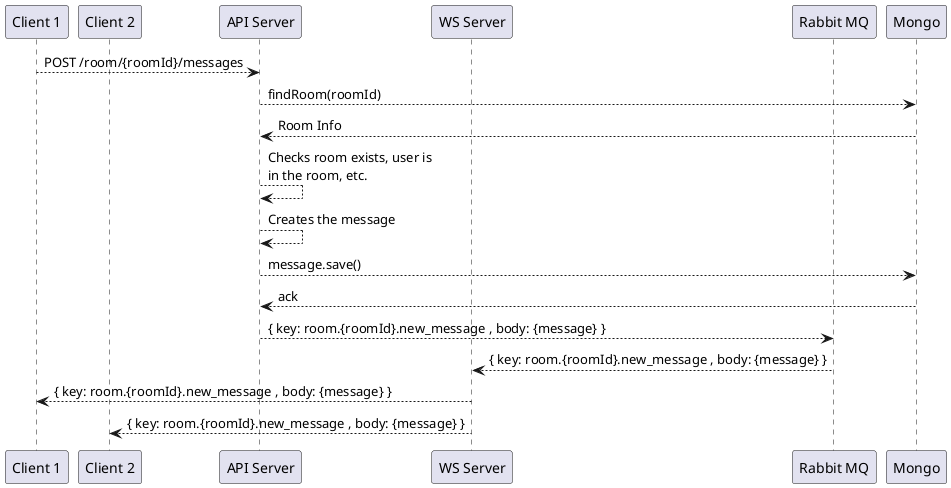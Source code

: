@startuml
skinparam componentStyle uml2

participant "Client 1" as c1
participant "Client 2" as c2

participant "API Server" as as
participant "WS Server" as ws

participant "Rabbit MQ" as rbb

participant "Mongo" as mdb

c1 --> as : POST /room/{roomId}/messages
as --> mdb : findRoom(roomId)
as <-- mdb : Room Info
as --> as : Checks room exists, user is\nin the room, etc.

as --> as : Creates the message
as --> mdb : message.save()
as <-- mdb : ack

as --> rbb : { key: room.{roomId}.new_message , body: {message} }

rbb --> ws : { key: room.{roomId}.new_message , body: {message} }

ws --> c1 : { key: room.{roomId}.new_message , body: {message} }
ws --> c2 : { key: room.{roomId}.new_message , body: {message} }

@enduml
